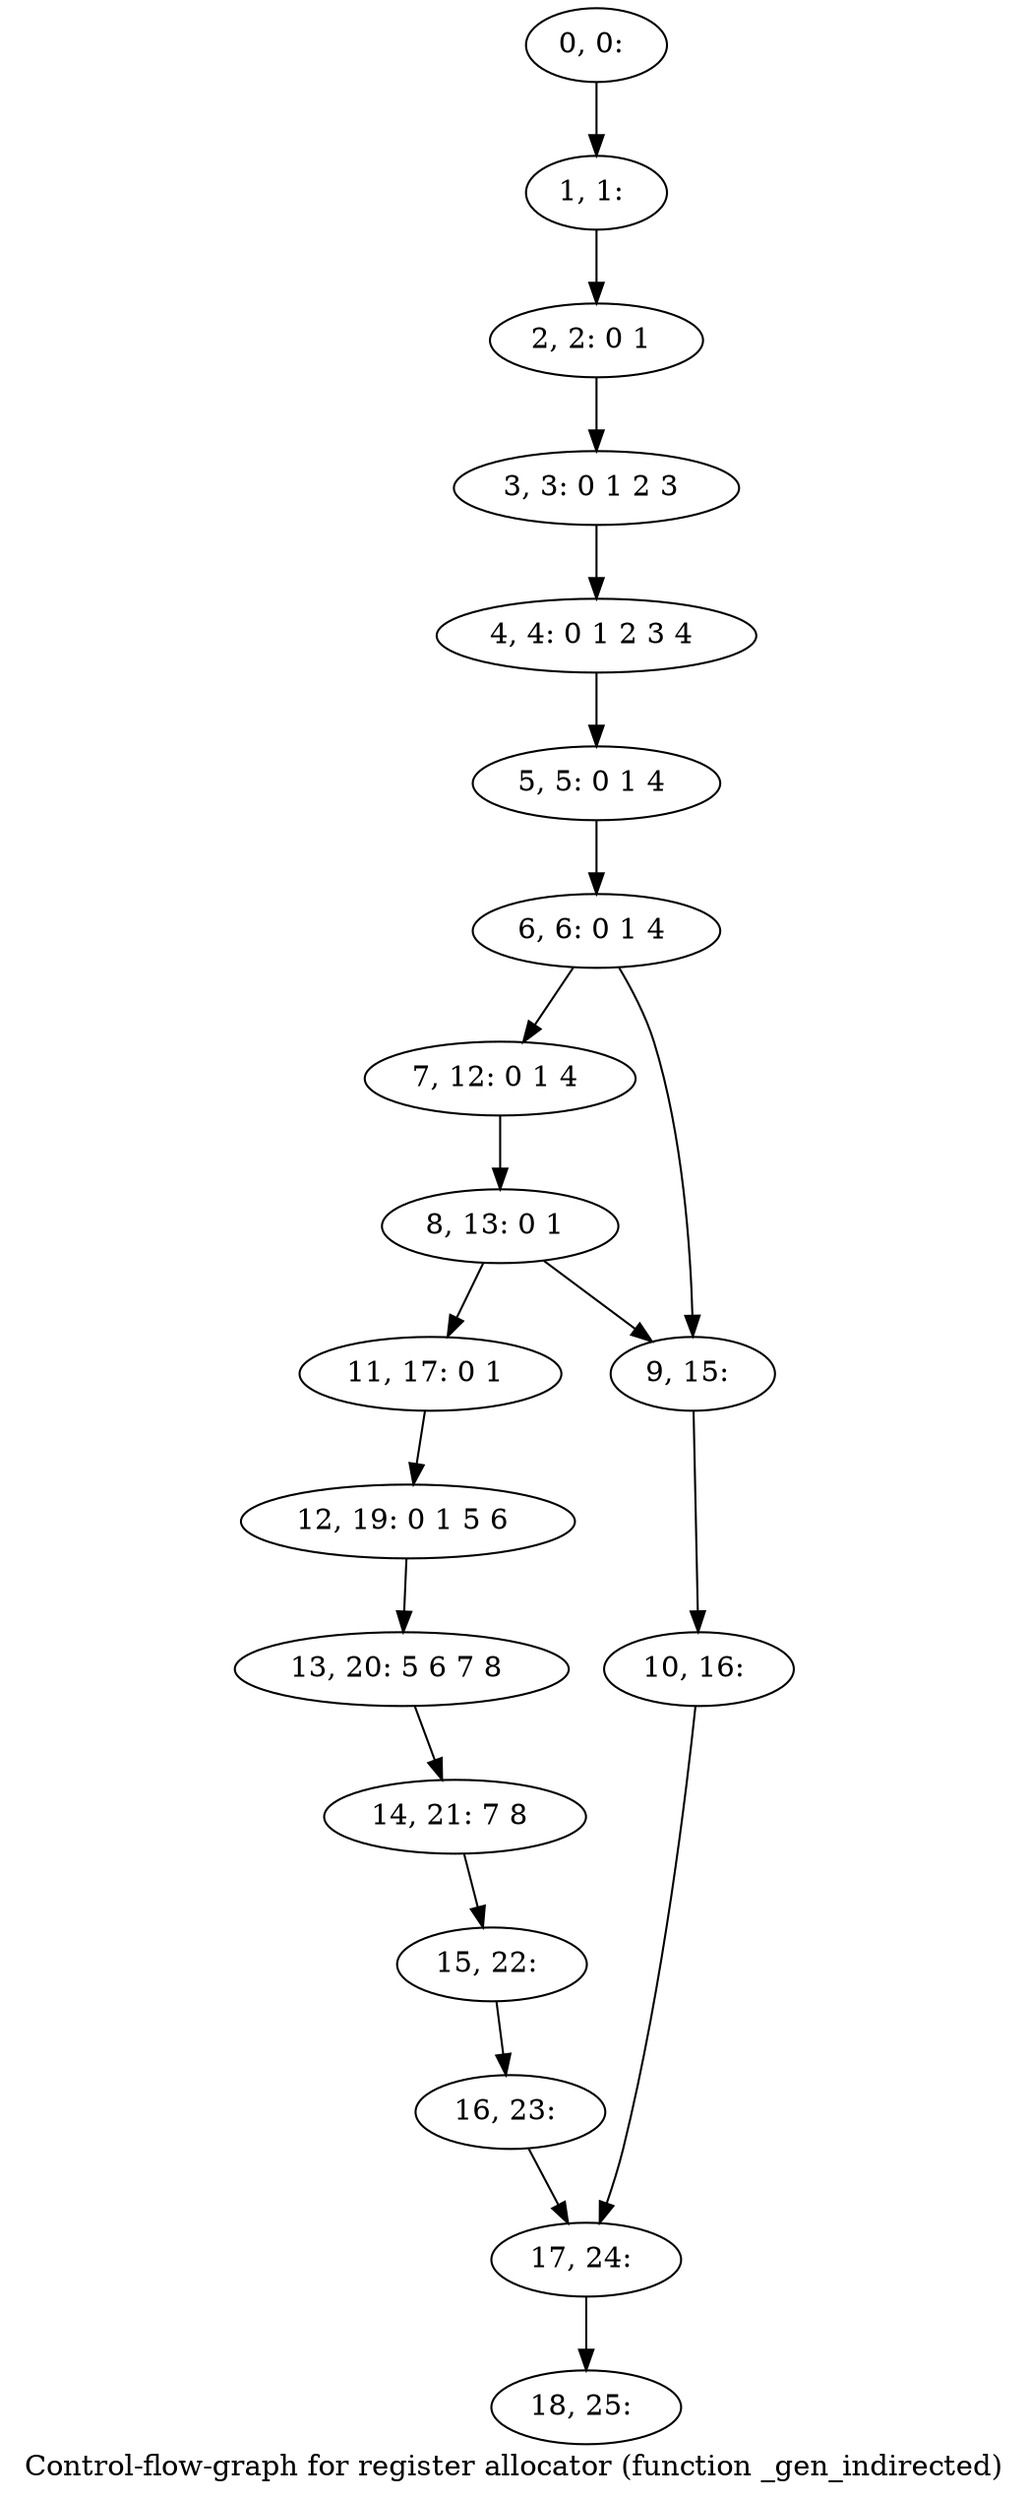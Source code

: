 digraph G {
graph [label="Control-flow-graph for register allocator (function _gen_indirected)"]
0[label="0, 0: "];
1[label="1, 1: "];
2[label="2, 2: 0 1 "];
3[label="3, 3: 0 1 2 3 "];
4[label="4, 4: 0 1 2 3 4 "];
5[label="5, 5: 0 1 4 "];
6[label="6, 6: 0 1 4 "];
7[label="7, 12: 0 1 4 "];
8[label="8, 13: 0 1 "];
9[label="9, 15: "];
10[label="10, 16: "];
11[label="11, 17: 0 1 "];
12[label="12, 19: 0 1 5 6 "];
13[label="13, 20: 5 6 7 8 "];
14[label="14, 21: 7 8 "];
15[label="15, 22: "];
16[label="16, 23: "];
17[label="17, 24: "];
18[label="18, 25: "];
0->1 ;
1->2 ;
2->3 ;
3->4 ;
4->5 ;
5->6 ;
6->7 ;
6->9 ;
7->8 ;
8->9 ;
8->11 ;
9->10 ;
10->17 ;
11->12 ;
12->13 ;
13->14 ;
14->15 ;
15->16 ;
16->17 ;
17->18 ;
}

